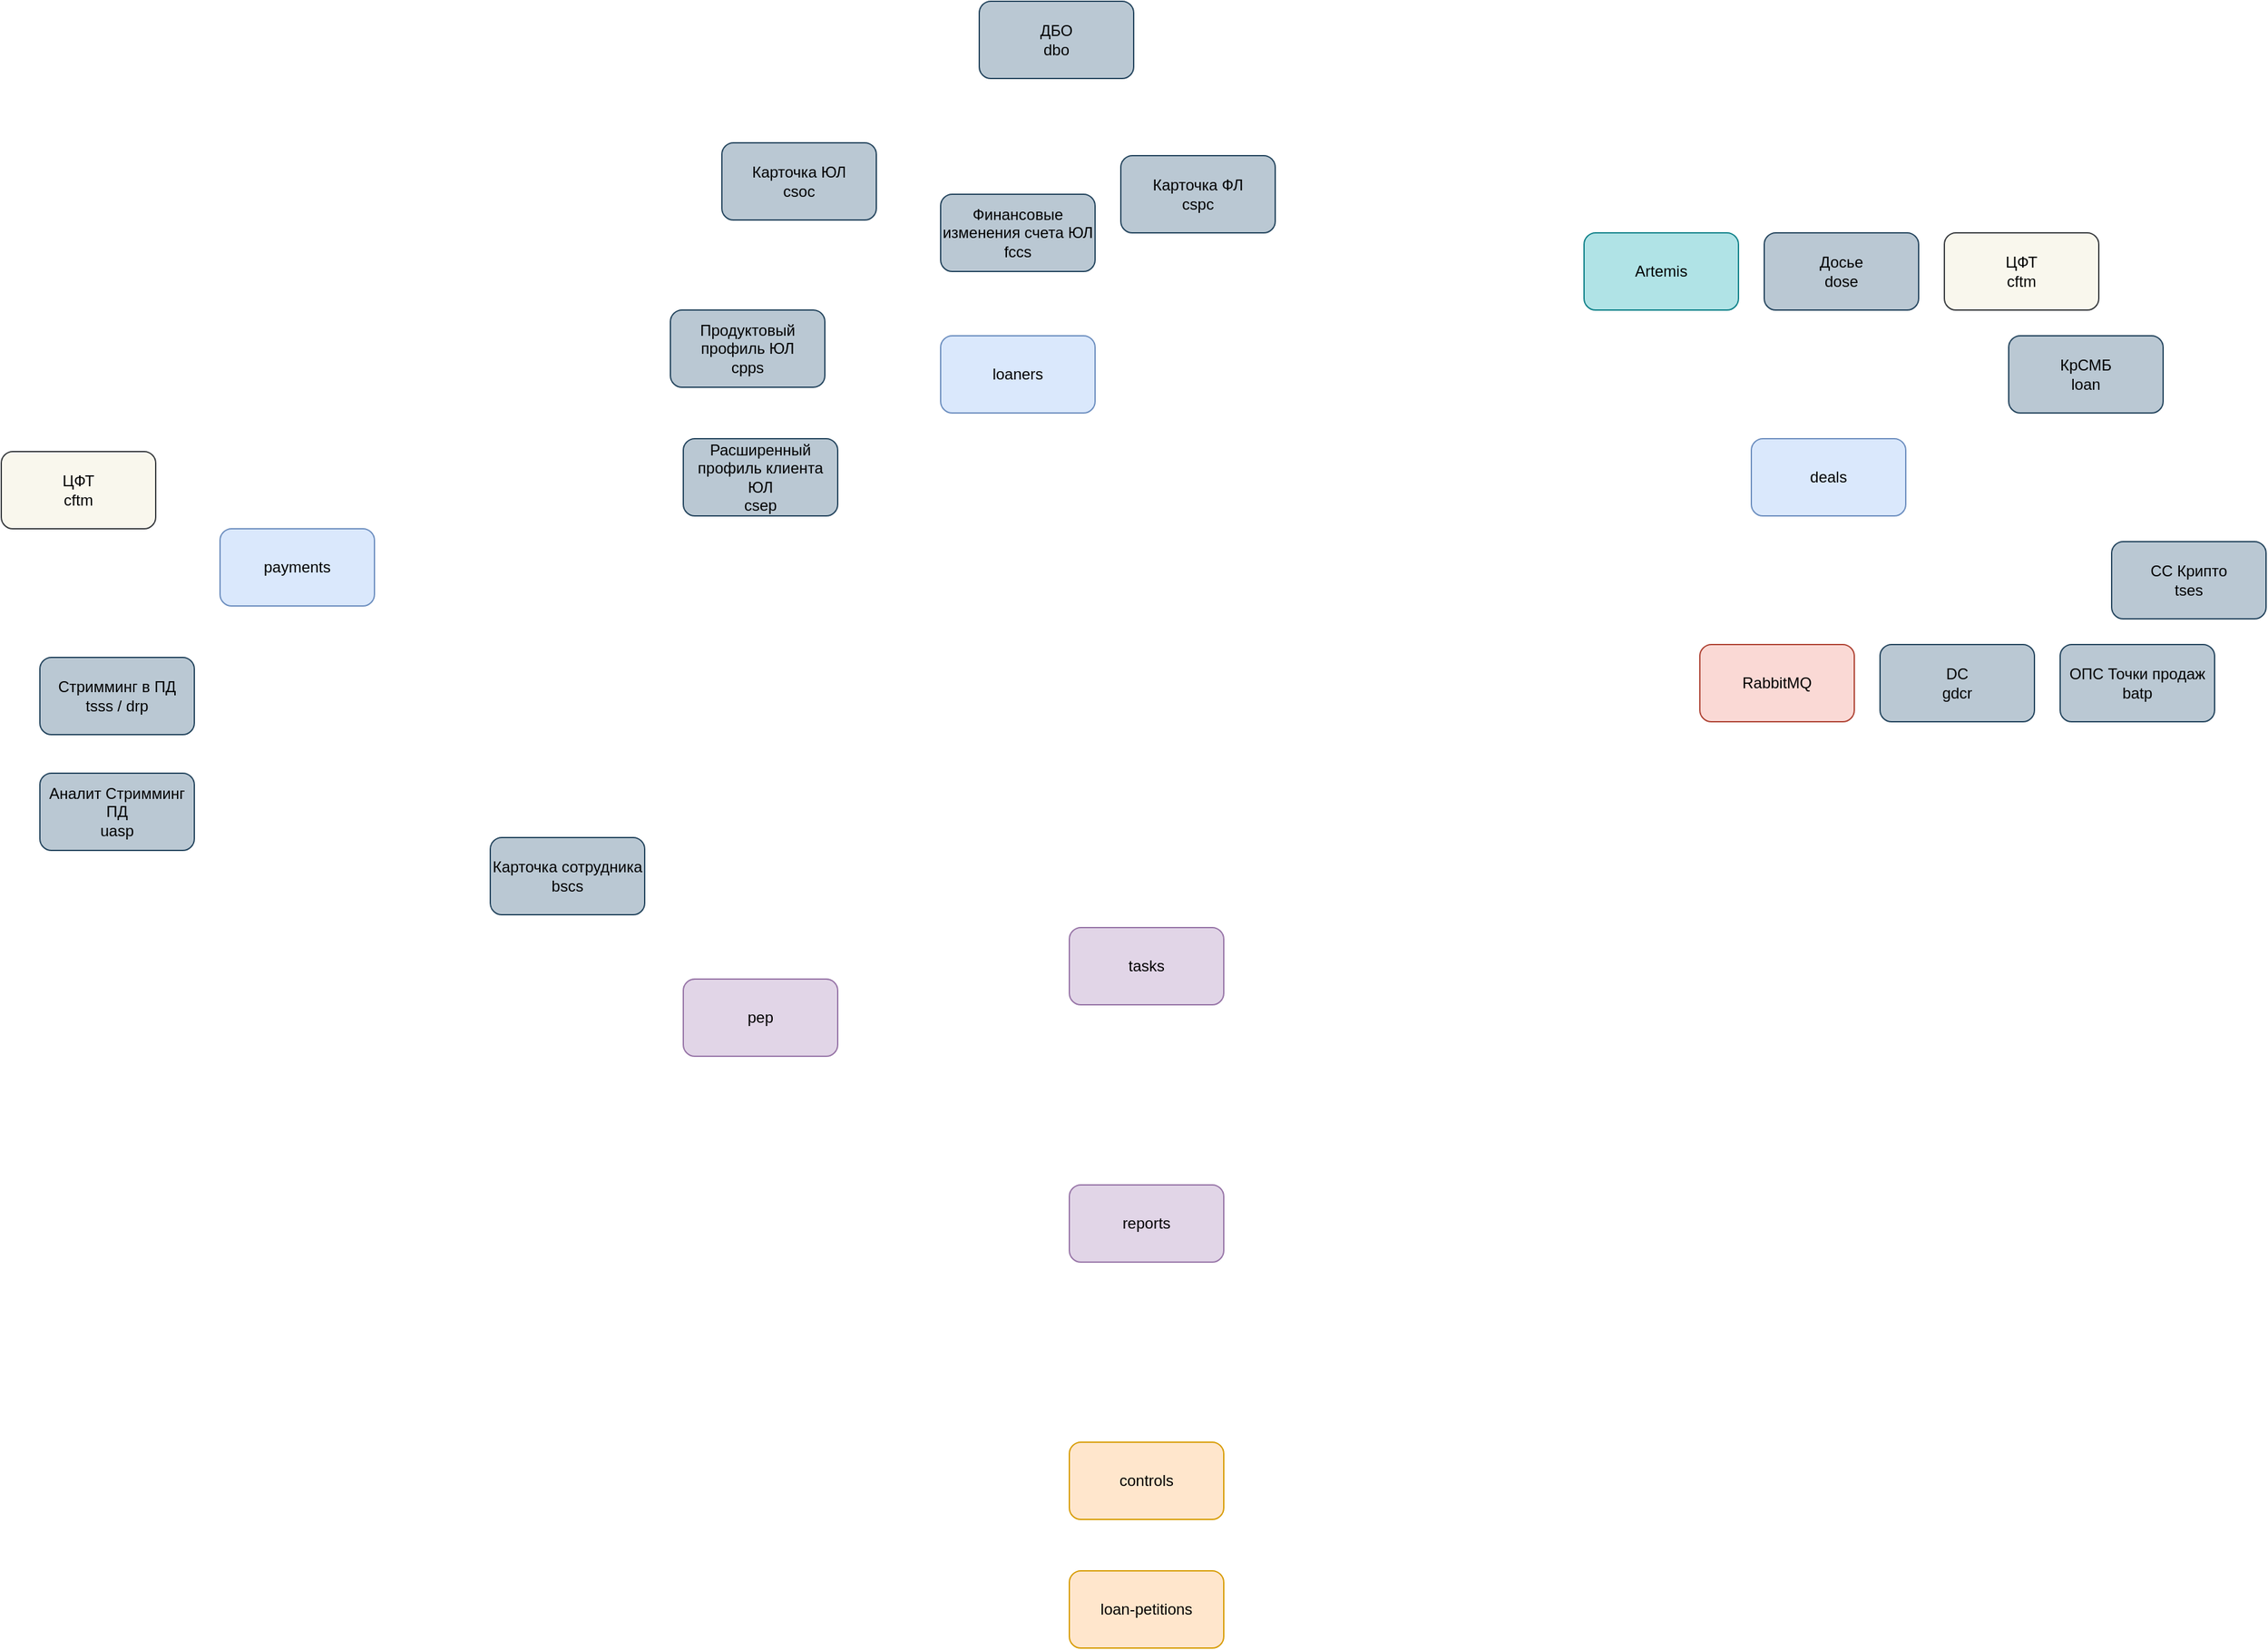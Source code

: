 <mxfile version="24.7.16">
  <diagram name="Страница — 1" id="t4jZ7-XVJNXF6yLmWjbx">
    <mxGraphModel dx="1757" dy="1746" grid="1" gridSize="10" guides="1" tooltips="1" connect="1" arrows="1" fold="1" page="1" pageScale="1" pageWidth="827" pageHeight="1169" math="0" shadow="0">
      <root>
        <mxCell id="0" />
        <mxCell id="1" parent="0" />
        <mxCell id="avL2J_CI90qdSD80F_EQ-2" value="payments" style="rounded=1;whiteSpace=wrap;html=1;fillColor=#dae8fc;strokeColor=#6c8ebf;" vertex="1" parent="1">
          <mxGeometry x="-510" y="90" width="120" height="60" as="geometry" />
        </mxCell>
        <mxCell id="avL2J_CI90qdSD80F_EQ-3" value="&lt;div&gt;controls&lt;/div&gt;" style="rounded=1;whiteSpace=wrap;html=1;fillColor=#ffe6cc;strokeColor=#d79b00;" vertex="1" parent="1">
          <mxGeometry x="150" y="800" width="120" height="60" as="geometry" />
        </mxCell>
        <mxCell id="avL2J_CI90qdSD80F_EQ-4" value="tasks" style="rounded=1;whiteSpace=wrap;html=1;fillColor=#e1d5e7;strokeColor=#9673a6;" vertex="1" parent="1">
          <mxGeometry x="150" y="400" width="120" height="60" as="geometry" />
        </mxCell>
        <mxCell id="avL2J_CI90qdSD80F_EQ-5" value="pep" style="rounded=1;whiteSpace=wrap;html=1;fillColor=#e1d5e7;strokeColor=#9673a6;" vertex="1" parent="1">
          <mxGeometry x="-150" y="440" width="120" height="60" as="geometry" />
        </mxCell>
        <mxCell id="avL2J_CI90qdSD80F_EQ-6" value="reports" style="rounded=1;whiteSpace=wrap;html=1;fillColor=#e1d5e7;strokeColor=#9673a6;" vertex="1" parent="1">
          <mxGeometry x="150" y="600" width="120" height="60" as="geometry" />
        </mxCell>
        <mxCell id="avL2J_CI90qdSD80F_EQ-8" value="loan-petitions" style="rounded=1;whiteSpace=wrap;html=1;fillColor=#ffe6cc;strokeColor=#d79b00;" vertex="1" parent="1">
          <mxGeometry x="150" y="900" width="120" height="60" as="geometry" />
        </mxCell>
        <mxCell id="avL2J_CI90qdSD80F_EQ-23" value="&lt;div&gt;Карточка сотрудника&lt;br&gt;&lt;/div&gt;&lt;div&gt;bscs&lt;br&gt;&lt;/div&gt;" style="rounded=1;whiteSpace=wrap;html=1;fillColor=#bac8d3;strokeColor=#23445d;" vertex="1" parent="1">
          <mxGeometry x="-300" y="330" width="120" height="60" as="geometry" />
        </mxCell>
        <mxCell id="avL2J_CI90qdSD80F_EQ-27" value="&lt;div&gt;Стримминг в ПД&lt;/div&gt;&lt;div&gt;tsss / drp&lt;br&gt;&lt;/div&gt;" style="rounded=1;whiteSpace=wrap;html=1;fillColor=#bac8d3;strokeColor=#23445d;" vertex="1" parent="1">
          <mxGeometry x="-650" y="190" width="120" height="60" as="geometry" />
        </mxCell>
        <mxCell id="avL2J_CI90qdSD80F_EQ-28" value="" style="group" vertex="1" connectable="0" parent="1">
          <mxGeometry x="-160" y="-320" width="470" height="400" as="geometry" />
        </mxCell>
        <mxCell id="avL2J_CI90qdSD80F_EQ-7" value="loaners" style="rounded=1;whiteSpace=wrap;html=1;fillColor=#dae8fc;strokeColor=#6c8ebf;" vertex="1" parent="avL2J_CI90qdSD80F_EQ-28">
          <mxGeometry x="210" y="260" width="120" height="60" as="geometry" />
        </mxCell>
        <mxCell id="avL2J_CI90qdSD80F_EQ-18" value="&lt;div&gt;Продуктовый профиль ЮЛ&lt;/div&gt;&lt;div&gt;cpps&lt;br&gt;&lt;/div&gt;" style="rounded=1;whiteSpace=wrap;html=1;fillColor=#bac8d3;strokeColor=#23445d;" vertex="1" parent="avL2J_CI90qdSD80F_EQ-28">
          <mxGeometry y="240" width="120" height="60" as="geometry" />
        </mxCell>
        <mxCell id="avL2J_CI90qdSD80F_EQ-19" value="&lt;div&gt;Расширенный профиль клиента ЮЛ&lt;/div&gt;&lt;div&gt;csep&lt;br&gt;&lt;/div&gt;" style="rounded=1;whiteSpace=wrap;html=1;fillColor=#bac8d3;strokeColor=#23445d;" vertex="1" parent="avL2J_CI90qdSD80F_EQ-28">
          <mxGeometry x="10" y="340" width="120" height="60" as="geometry" />
        </mxCell>
        <mxCell id="avL2J_CI90qdSD80F_EQ-20" value="&lt;div&gt;Финансовые изменения счета ЮЛ&lt;br&gt;&lt;/div&gt;&lt;div&gt;fccs&lt;br&gt;&lt;/div&gt;" style="rounded=1;whiteSpace=wrap;html=1;fillColor=#bac8d3;strokeColor=#23445d;" vertex="1" parent="avL2J_CI90qdSD80F_EQ-28">
          <mxGeometry x="210" y="150" width="120" height="60" as="geometry" />
        </mxCell>
        <mxCell id="avL2J_CI90qdSD80F_EQ-21" value="&lt;div&gt;Карточка ЮЛ&lt;/div&gt;&lt;div&gt;csoc&lt;br&gt;&lt;/div&gt;" style="rounded=1;whiteSpace=wrap;html=1;fillColor=#bac8d3;strokeColor=#23445d;" vertex="1" parent="avL2J_CI90qdSD80F_EQ-28">
          <mxGeometry x="40" y="110" width="120" height="60" as="geometry" />
        </mxCell>
        <mxCell id="avL2J_CI90qdSD80F_EQ-22" value="&lt;div&gt;Карточка ФЛ&lt;/div&gt;&lt;div&gt;cspc&lt;br&gt;&lt;/div&gt;" style="rounded=1;whiteSpace=wrap;html=1;fillColor=#bac8d3;strokeColor=#23445d;" vertex="1" parent="avL2J_CI90qdSD80F_EQ-28">
          <mxGeometry x="350" y="120" width="120" height="60" as="geometry" />
        </mxCell>
        <mxCell id="avL2J_CI90qdSD80F_EQ-24" value="&lt;div&gt;ДБО&lt;br&gt;&lt;/div&gt;dbo" style="rounded=1;whiteSpace=wrap;html=1;fillColor=#bac8d3;strokeColor=#23445d;" vertex="1" parent="avL2J_CI90qdSD80F_EQ-28">
          <mxGeometry x="240" width="120" height="60" as="geometry" />
        </mxCell>
        <mxCell id="avL2J_CI90qdSD80F_EQ-29" value="" style="group" vertex="1" connectable="0" parent="1">
          <mxGeometry x="550" y="-140" width="530" height="380" as="geometry" />
        </mxCell>
        <mxCell id="avL2J_CI90qdSD80F_EQ-1" value="&lt;div&gt;deals&lt;/div&gt;" style="rounded=1;whiteSpace=wrap;html=1;fillColor=#dae8fc;strokeColor=#6c8ebf;" vertex="1" parent="avL2J_CI90qdSD80F_EQ-29">
          <mxGeometry x="130" y="160" width="120" height="60" as="geometry" />
        </mxCell>
        <mxCell id="avL2J_CI90qdSD80F_EQ-9" value="&lt;div&gt;DC&lt;/div&gt;&lt;div&gt;gdcr&lt;br&gt;&lt;/div&gt;" style="rounded=1;whiteSpace=wrap;html=1;fillColor=#bac8d3;strokeColor=#23445d;" vertex="1" parent="avL2J_CI90qdSD80F_EQ-29">
          <mxGeometry x="230" y="320" width="120" height="60" as="geometry" />
        </mxCell>
        <mxCell id="avL2J_CI90qdSD80F_EQ-10" value="&lt;div&gt;Досье&lt;/div&gt;&lt;div&gt;dose&lt;br&gt;&lt;/div&gt;" style="rounded=1;whiteSpace=wrap;html=1;fillColor=#bac8d3;strokeColor=#23445d;" vertex="1" parent="avL2J_CI90qdSD80F_EQ-29">
          <mxGeometry x="140" width="120" height="60" as="geometry" />
        </mxCell>
        <mxCell id="avL2J_CI90qdSD80F_EQ-11" value="&lt;div&gt;ЦФТ&lt;/div&gt;&lt;div&gt;cftm&lt;br&gt;&lt;/div&gt;" style="rounded=1;whiteSpace=wrap;html=1;fillColor=#f9f7ed;strokeColor=#36393d;" vertex="1" parent="avL2J_CI90qdSD80F_EQ-29">
          <mxGeometry x="280" width="120" height="60" as="geometry" />
        </mxCell>
        <mxCell id="avL2J_CI90qdSD80F_EQ-12" value="&lt;div&gt;СС Крипто&lt;/div&gt;&lt;div&gt;tses&lt;br&gt;&lt;/div&gt;" style="rounded=1;whiteSpace=wrap;html=1;fillColor=#bac8d3;strokeColor=#23445d;" vertex="1" parent="avL2J_CI90qdSD80F_EQ-29">
          <mxGeometry x="410" y="240" width="120" height="60" as="geometry" />
        </mxCell>
        <mxCell id="avL2J_CI90qdSD80F_EQ-14" value="&lt;div&gt;КрСМБ&lt;/div&gt;&lt;div&gt;loan&lt;br&gt;&lt;/div&gt;" style="rounded=1;whiteSpace=wrap;html=1;fillColor=#bac8d3;strokeColor=#23445d;" vertex="1" parent="avL2J_CI90qdSD80F_EQ-29">
          <mxGeometry x="330" y="80" width="120" height="60" as="geometry" />
        </mxCell>
        <mxCell id="avL2J_CI90qdSD80F_EQ-15" value="&lt;div&gt;ОПС Точки продаж&lt;/div&gt;&lt;div&gt;batp&lt;br&gt;&lt;/div&gt;" style="rounded=1;whiteSpace=wrap;html=1;fillColor=#bac8d3;strokeColor=#23445d;" vertex="1" parent="avL2J_CI90qdSD80F_EQ-29">
          <mxGeometry x="370" y="320" width="120" height="60" as="geometry" />
        </mxCell>
        <mxCell id="avL2J_CI90qdSD80F_EQ-16" value="RabbitMQ" style="rounded=1;whiteSpace=wrap;html=1;fillColor=#fad9d5;strokeColor=#ae4132;" vertex="1" parent="avL2J_CI90qdSD80F_EQ-29">
          <mxGeometry x="90" y="320" width="120" height="60" as="geometry" />
        </mxCell>
        <mxCell id="avL2J_CI90qdSD80F_EQ-17" value="Artemis" style="rounded=1;whiteSpace=wrap;html=1;fillColor=#b0e3e6;strokeColor=#0e8088;" vertex="1" parent="avL2J_CI90qdSD80F_EQ-29">
          <mxGeometry width="120" height="60" as="geometry" />
        </mxCell>
        <mxCell id="avL2J_CI90qdSD80F_EQ-30" value="&lt;div&gt;ЦФТ&lt;/div&gt;&lt;div&gt;cftm&lt;br&gt;&lt;/div&gt;" style="rounded=1;whiteSpace=wrap;html=1;fillColor=#f9f7ed;strokeColor=#36393d;" vertex="1" parent="1">
          <mxGeometry x="-680" y="30" width="120" height="60" as="geometry" />
        </mxCell>
        <mxCell id="avL2J_CI90qdSD80F_EQ-31" value="&lt;div&gt;Аналит Стримминг ПД&lt;/div&gt;uasp" style="rounded=1;whiteSpace=wrap;html=1;fillColor=#bac8d3;strokeColor=#23445d;" vertex="1" parent="1">
          <mxGeometry x="-650" y="280" width="120" height="60" as="geometry" />
        </mxCell>
      </root>
    </mxGraphModel>
  </diagram>
</mxfile>

